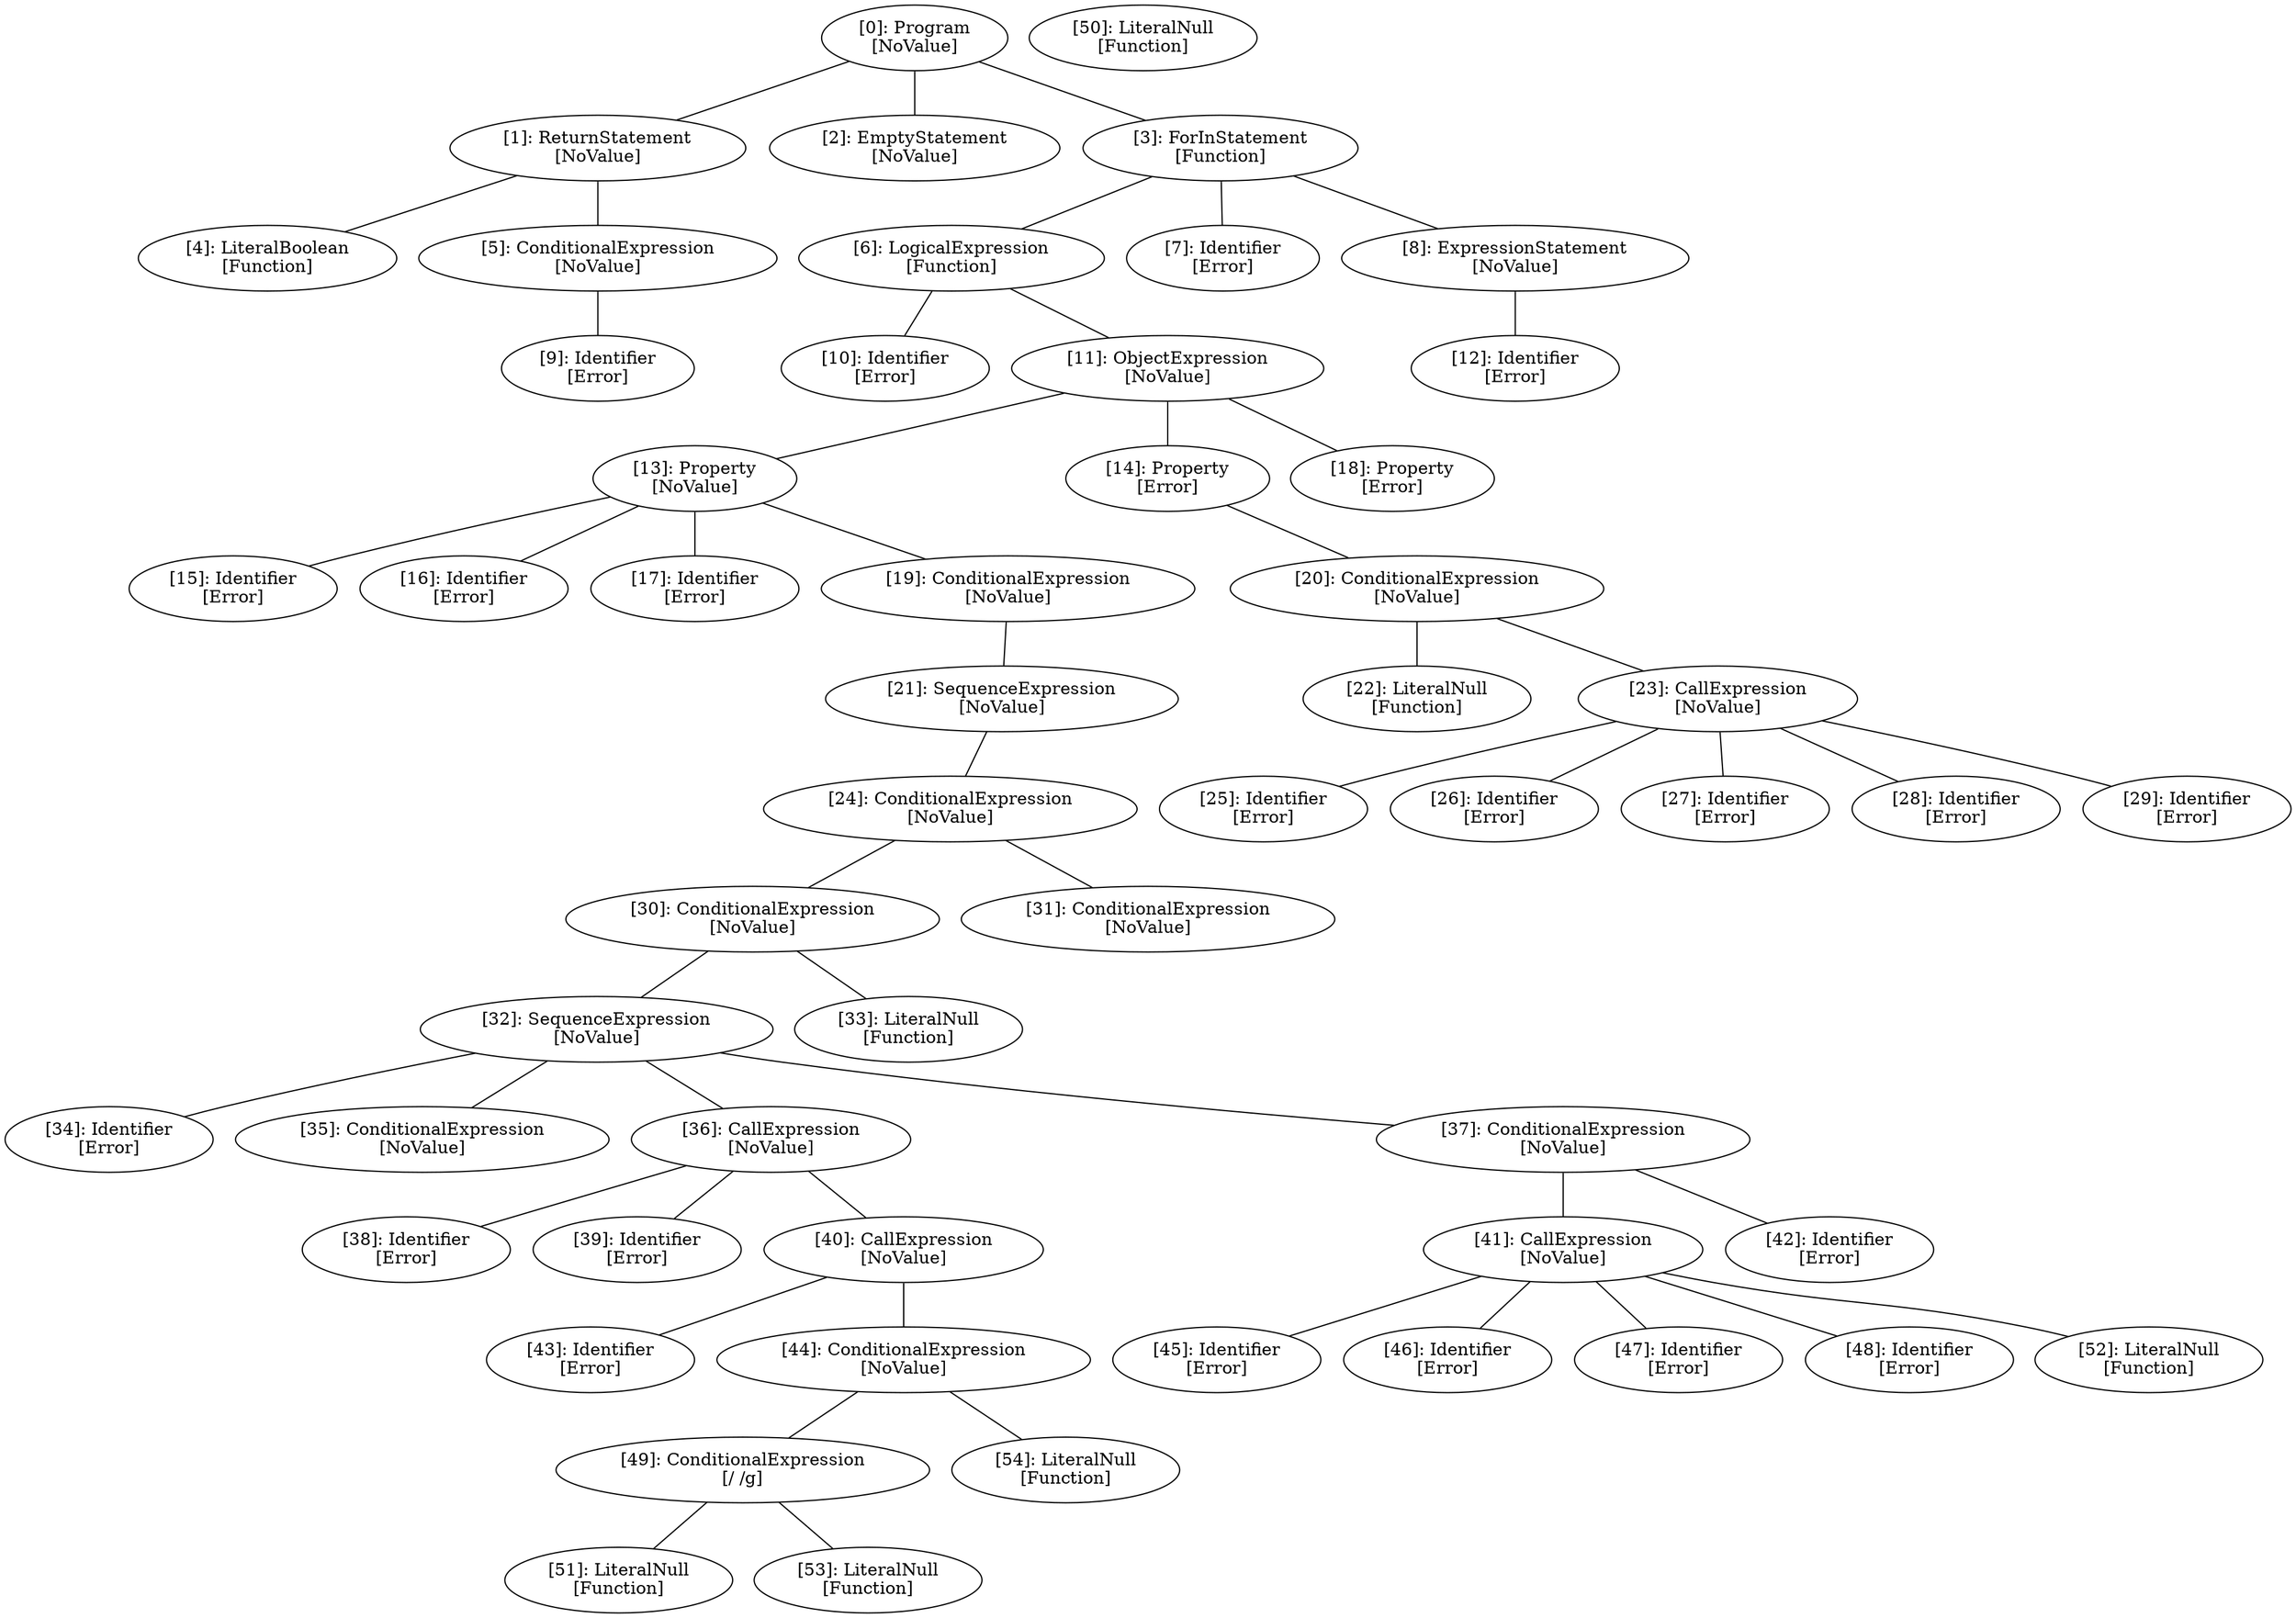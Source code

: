 // Result
graph {
	0 [label="[0]: Program
[NoValue]"]
	1 [label="[1]: ReturnStatement
[NoValue]"]
	2 [label="[2]: EmptyStatement
[NoValue]"]
	3 [label="[3]: ForInStatement
[Function]"]
	4 [label="[4]: LiteralBoolean
[Function]"]
	5 [label="[5]: ConditionalExpression
[NoValue]"]
	6 [label="[6]: LogicalExpression
[Function]"]
	7 [label="[7]: Identifier
[Error]"]
	8 [label="[8]: ExpressionStatement
[NoValue]"]
	9 [label="[9]: Identifier
[Error]"]
	10 [label="[10]: Identifier
[Error]"]
	11 [label="[11]: ObjectExpression
[NoValue]"]
	12 [label="[12]: Identifier
[Error]"]
	13 [label="[13]: Property
[NoValue]"]
	14 [label="[14]: Property
[Error]"]
	15 [label="[15]: Identifier
[Error]"]
	16 [label="[16]: Identifier
[Error]"]
	17 [label="[17]: Identifier
[Error]"]
	18 [label="[18]: Property
[Error]"]
	19 [label="[19]: ConditionalExpression
[NoValue]"]
	20 [label="[20]: ConditionalExpression
[NoValue]"]
	21 [label="[21]: SequenceExpression
[NoValue]"]
	22 [label="[22]: LiteralNull
[Function]"]
	23 [label="[23]: CallExpression
[NoValue]"]
	24 [label="[24]: ConditionalExpression
[NoValue]"]
	25 [label="[25]: Identifier
[Error]"]
	26 [label="[26]: Identifier
[Error]"]
	27 [label="[27]: Identifier
[Error]"]
	28 [label="[28]: Identifier
[Error]"]
	29 [label="[29]: Identifier
[Error]"]
	30 [label="[30]: ConditionalExpression
[NoValue]"]
	31 [label="[31]: ConditionalExpression
[NoValue]"]
	32 [label="[32]: SequenceExpression
[NoValue]"]
	33 [label="[33]: LiteralNull
[Function]"]
	34 [label="[34]: Identifier
[Error]"]
	35 [label="[35]: ConditionalExpression
[NoValue]"]
	36 [label="[36]: CallExpression
[NoValue]"]
	37 [label="[37]: ConditionalExpression
[NoValue]"]
	38 [label="[38]: Identifier
[Error]"]
	39 [label="[39]: Identifier
[Error]"]
	40 [label="[40]: CallExpression
[NoValue]"]
	41 [label="[41]: CallExpression
[NoValue]"]
	42 [label="[42]: Identifier
[Error]"]
	43 [label="[43]: Identifier
[Error]"]
	44 [label="[44]: ConditionalExpression
[NoValue]"]
	45 [label="[45]: Identifier
[Error]"]
	46 [label="[46]: Identifier
[Error]"]
	47 [label="[47]: Identifier
[Error]"]
	48 [label="[48]: Identifier
[Error]"]
	49 [label="[49]: ConditionalExpression
[/ /g]"]
	50 [label="[50]: LiteralNull
[Function]"]
	51 [label="[51]: LiteralNull
[Function]"]
	52 [label="[52]: LiteralNull
[Function]"]
	53 [label="[53]: LiteralNull
[Function]"]
	54 [label="[54]: LiteralNull
[Function]"]
	0 -- 1
	0 -- 2
	0 -- 3
	1 -- 4
	1 -- 5
	3 -- 6
	3 -- 7
	3 -- 8
	5 -- 9
	6 -- 10
	6 -- 11
	8 -- 12
	11 -- 13
	11 -- 14
	11 -- 18
	13 -- 15
	13 -- 16
	13 -- 17
	13 -- 19
	14 -- 20
	19 -- 21
	20 -- 22
	20 -- 23
	21 -- 24
	23 -- 25
	23 -- 26
	23 -- 27
	23 -- 28
	23 -- 29
	24 -- 30
	24 -- 31
	30 -- 32
	30 -- 33
	32 -- 34
	32 -- 35
	32 -- 36
	32 -- 37
	36 -- 38
	36 -- 39
	36 -- 40
	37 -- 41
	37 -- 42
	40 -- 43
	40 -- 44
	41 -- 45
	41 -- 46
	41 -- 47
	41 -- 48
	41 -- 52
	44 -- 49
	44 -- 54
	49 -- 51
	49 -- 53
}
